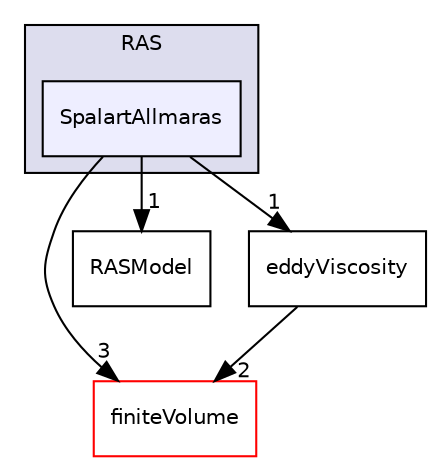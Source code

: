 digraph "src/TurbulenceModels/turbulenceModels/RAS/SpalartAllmaras" {
  bgcolor=transparent;
  compound=true
  node [ fontsize="10", fontname="Helvetica"];
  edge [ labelfontsize="10", labelfontname="Helvetica"];
  subgraph clusterdir_adfb94148fb30832cafb0debb79458ba {
    graph [ bgcolor="#ddddee", pencolor="black", label="RAS" fontname="Helvetica", fontsize="10", URL="dir_adfb94148fb30832cafb0debb79458ba.html"]
  dir_afb4581ca6d80e62c2b8784acacd3ddd [shape=box, label="SpalartAllmaras", style="filled", fillcolor="#eeeeff", pencolor="black", URL="dir_afb4581ca6d80e62c2b8784acacd3ddd.html"];
  }
  dir_9bd15774b555cf7259a6fa18f99fe99b [shape=box label="finiteVolume" color="red" URL="dir_9bd15774b555cf7259a6fa18f99fe99b.html"];
  dir_695988d4b6a6c12df1635b93ccab0d53 [shape=box label="RASModel" URL="dir_695988d4b6a6c12df1635b93ccab0d53.html"];
  dir_2ce9cd11231736fb615d4764f347b0fd [shape=box label="eddyViscosity" URL="dir_2ce9cd11231736fb615d4764f347b0fd.html"];
  dir_2ce9cd11231736fb615d4764f347b0fd->dir_9bd15774b555cf7259a6fa18f99fe99b [headlabel="2", labeldistance=1.5 headhref="dir_003125_000867.html"];
  dir_afb4581ca6d80e62c2b8784acacd3ddd->dir_9bd15774b555cf7259a6fa18f99fe99b [headlabel="3", labeldistance=1.5 headhref="dir_003176_000867.html"];
  dir_afb4581ca6d80e62c2b8784acacd3ddd->dir_695988d4b6a6c12df1635b93ccab0d53 [headlabel="1", labeldistance=1.5 headhref="dir_003176_003173.html"];
  dir_afb4581ca6d80e62c2b8784acacd3ddd->dir_2ce9cd11231736fb615d4764f347b0fd [headlabel="1", labeldistance=1.5 headhref="dir_003176_003125.html"];
}
